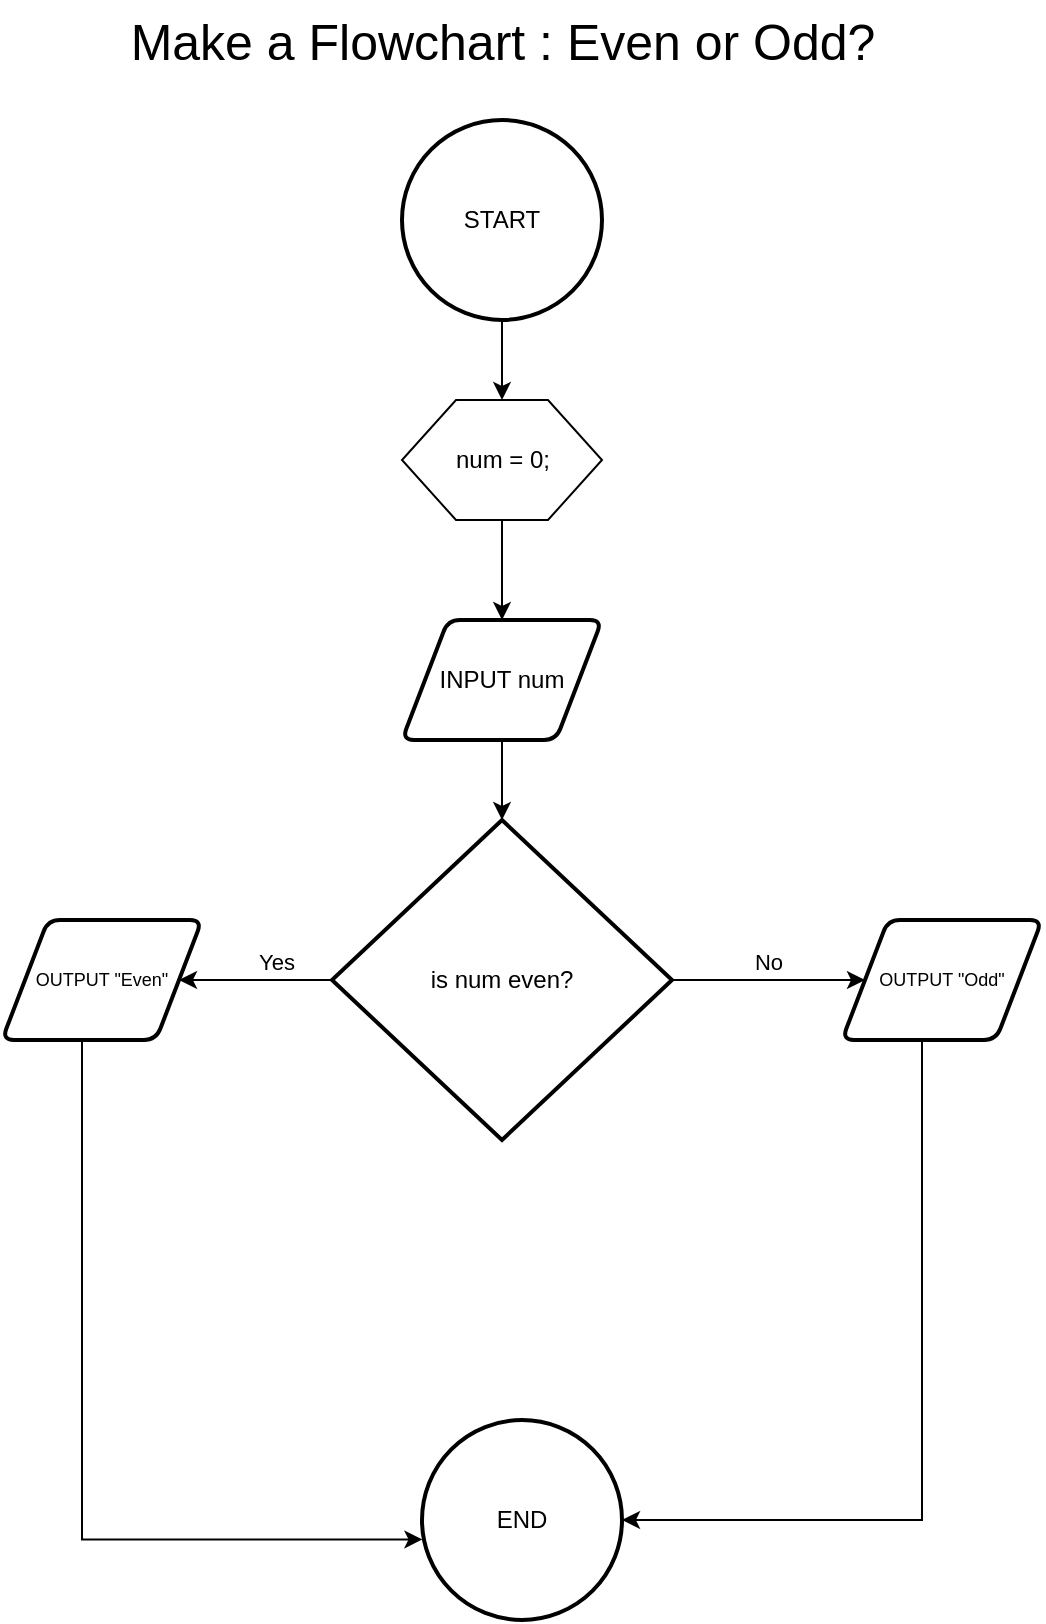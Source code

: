 <mxfile version="20.4.2" type="github">
  <diagram id="C5RBs43oDa-KdzZeNtuy" name="Page-1">
    <mxGraphModel dx="918" dy="885" grid="1" gridSize="10" guides="1" tooltips="1" connect="1" arrows="1" fold="1" page="1" pageScale="1" pageWidth="827" pageHeight="1169" math="0" shadow="0">
      <root>
        <mxCell id="WIyWlLk6GJQsqaUBKTNV-0" />
        <mxCell id="WIyWlLk6GJQsqaUBKTNV-1" parent="WIyWlLk6GJQsqaUBKTNV-0" />
        <mxCell id="KqpH2fUWG_idAKff5mKj-13" value="" style="edgeStyle=orthogonalEdgeStyle;rounded=0;orthogonalLoop=1;jettySize=auto;html=1;fontSize=9;" edge="1" parent="WIyWlLk6GJQsqaUBKTNV-1" source="KqpH2fUWG_idAKff5mKj-0" target="KqpH2fUWG_idAKff5mKj-1">
          <mxGeometry relative="1" as="geometry" />
        </mxCell>
        <mxCell id="KqpH2fUWG_idAKff5mKj-0" value="START" style="strokeWidth=2;html=1;shape=mxgraph.flowchart.start_2;whiteSpace=wrap;" vertex="1" parent="WIyWlLk6GJQsqaUBKTNV-1">
          <mxGeometry x="353" y="160" width="100" height="100" as="geometry" />
        </mxCell>
        <mxCell id="KqpH2fUWG_idAKff5mKj-14" value="" style="edgeStyle=orthogonalEdgeStyle;rounded=0;orthogonalLoop=1;jettySize=auto;html=1;fontSize=9;" edge="1" parent="WIyWlLk6GJQsqaUBKTNV-1" source="KqpH2fUWG_idAKff5mKj-1" target="KqpH2fUWG_idAKff5mKj-2">
          <mxGeometry relative="1" as="geometry" />
        </mxCell>
        <mxCell id="KqpH2fUWG_idAKff5mKj-1" value="num = 0;" style="verticalLabelPosition=middle;verticalAlign=middle;html=1;shape=hexagon;perimeter=hexagonPerimeter2;arcSize=6;size=0.27;labelPosition=center;align=center;" vertex="1" parent="WIyWlLk6GJQsqaUBKTNV-1">
          <mxGeometry x="353" y="300" width="100" height="60" as="geometry" />
        </mxCell>
        <mxCell id="KqpH2fUWG_idAKff5mKj-15" value="" style="edgeStyle=orthogonalEdgeStyle;rounded=0;orthogonalLoop=1;jettySize=auto;html=1;fontSize=9;" edge="1" parent="WIyWlLk6GJQsqaUBKTNV-1" source="KqpH2fUWG_idAKff5mKj-2" target="KqpH2fUWG_idAKff5mKj-3">
          <mxGeometry relative="1" as="geometry" />
        </mxCell>
        <mxCell id="KqpH2fUWG_idAKff5mKj-2" value="INPUT num" style="shape=parallelogram;html=1;strokeWidth=2;perimeter=parallelogramPerimeter;whiteSpace=wrap;rounded=1;arcSize=12;size=0.23;" vertex="1" parent="WIyWlLk6GJQsqaUBKTNV-1">
          <mxGeometry x="353" y="410" width="100" height="60" as="geometry" />
        </mxCell>
        <mxCell id="KqpH2fUWG_idAKff5mKj-4" style="edgeStyle=orthogonalEdgeStyle;rounded=0;orthogonalLoop=1;jettySize=auto;html=1;labelPosition=left;verticalLabelPosition=top;align=right;verticalAlign=bottom;" edge="1" parent="WIyWlLk6GJQsqaUBKTNV-1" source="KqpH2fUWG_idAKff5mKj-3" target="KqpH2fUWG_idAKff5mKj-7">
          <mxGeometry relative="1" as="geometry">
            <mxPoint x="183" y="590" as="targetPoint" />
          </mxGeometry>
        </mxCell>
        <mxCell id="KqpH2fUWG_idAKff5mKj-6" value="Yes" style="edgeLabel;html=1;align=center;verticalAlign=bottom;resizable=0;points=[];" vertex="1" connectable="0" parent="KqpH2fUWG_idAKff5mKj-4">
          <mxGeometry x="-0.224" y="-1" relative="1" as="geometry">
            <mxPoint x="1" as="offset" />
          </mxGeometry>
        </mxCell>
        <mxCell id="KqpH2fUWG_idAKff5mKj-5" value="No" style="edgeStyle=orthogonalEdgeStyle;rounded=0;orthogonalLoop=1;jettySize=auto;html=1;verticalAlign=bottom;" edge="1" parent="WIyWlLk6GJQsqaUBKTNV-1" source="KqpH2fUWG_idAKff5mKj-3">
          <mxGeometry relative="1" as="geometry">
            <mxPoint x="584.5" y="590" as="targetPoint" />
          </mxGeometry>
        </mxCell>
        <mxCell id="KqpH2fUWG_idAKff5mKj-3" value="is num even?" style="strokeWidth=2;html=1;shape=mxgraph.flowchart.decision;whiteSpace=wrap;" vertex="1" parent="WIyWlLk6GJQsqaUBKTNV-1">
          <mxGeometry x="318" y="510" width="170" height="160" as="geometry" />
        </mxCell>
        <mxCell id="KqpH2fUWG_idAKff5mKj-11" style="edgeStyle=orthogonalEdgeStyle;rounded=0;orthogonalLoop=1;jettySize=auto;html=1;entryX=0.002;entryY=0.597;entryDx=0;entryDy=0;entryPerimeter=0;fontSize=9;" edge="1" parent="WIyWlLk6GJQsqaUBKTNV-1" source="KqpH2fUWG_idAKff5mKj-7" target="KqpH2fUWG_idAKff5mKj-10">
          <mxGeometry relative="1" as="geometry">
            <Array as="points">
              <mxPoint x="193" y="870" />
            </Array>
          </mxGeometry>
        </mxCell>
        <mxCell id="KqpH2fUWG_idAKff5mKj-7" value="OUTPUT &quot;Even&quot;" style="shape=parallelogram;html=1;strokeWidth=2;perimeter=parallelogramPerimeter;whiteSpace=wrap;rounded=1;arcSize=12;size=0.23;fontSize=9;" vertex="1" parent="WIyWlLk6GJQsqaUBKTNV-1">
          <mxGeometry x="153" y="560" width="100" height="60" as="geometry" />
        </mxCell>
        <mxCell id="KqpH2fUWG_idAKff5mKj-12" style="edgeStyle=orthogonalEdgeStyle;rounded=0;orthogonalLoop=1;jettySize=auto;html=1;fontSize=9;entryX=1;entryY=0.5;entryDx=0;entryDy=0;entryPerimeter=0;" edge="1" parent="WIyWlLk6GJQsqaUBKTNV-1" source="KqpH2fUWG_idAKff5mKj-9" target="KqpH2fUWG_idAKff5mKj-10">
          <mxGeometry relative="1" as="geometry">
            <mxPoint x="623" y="880" as="targetPoint" />
            <Array as="points">
              <mxPoint x="613" y="860" />
            </Array>
          </mxGeometry>
        </mxCell>
        <mxCell id="KqpH2fUWG_idAKff5mKj-9" value="OUTPUT &quot;Odd&quot;" style="shape=parallelogram;html=1;strokeWidth=2;perimeter=parallelogramPerimeter;whiteSpace=wrap;rounded=1;arcSize=12;size=0.23;fontSize=9;" vertex="1" parent="WIyWlLk6GJQsqaUBKTNV-1">
          <mxGeometry x="573" y="560" width="100" height="60" as="geometry" />
        </mxCell>
        <mxCell id="KqpH2fUWG_idAKff5mKj-10" value="END" style="strokeWidth=2;html=1;shape=mxgraph.flowchart.start_2;whiteSpace=wrap;" vertex="1" parent="WIyWlLk6GJQsqaUBKTNV-1">
          <mxGeometry x="363" y="810" width="100" height="100" as="geometry" />
        </mxCell>
        <mxCell id="KqpH2fUWG_idAKff5mKj-16" value="Make a Flowchart : Even or Odd?" style="text;html=1;resizable=0;autosize=1;align=center;verticalAlign=middle;points=[];fillColor=none;strokeColor=none;rounded=0;fontSize=25;" vertex="1" parent="WIyWlLk6GJQsqaUBKTNV-1">
          <mxGeometry x="203" y="100" width="400" height="40" as="geometry" />
        </mxCell>
      </root>
    </mxGraphModel>
  </diagram>
</mxfile>
